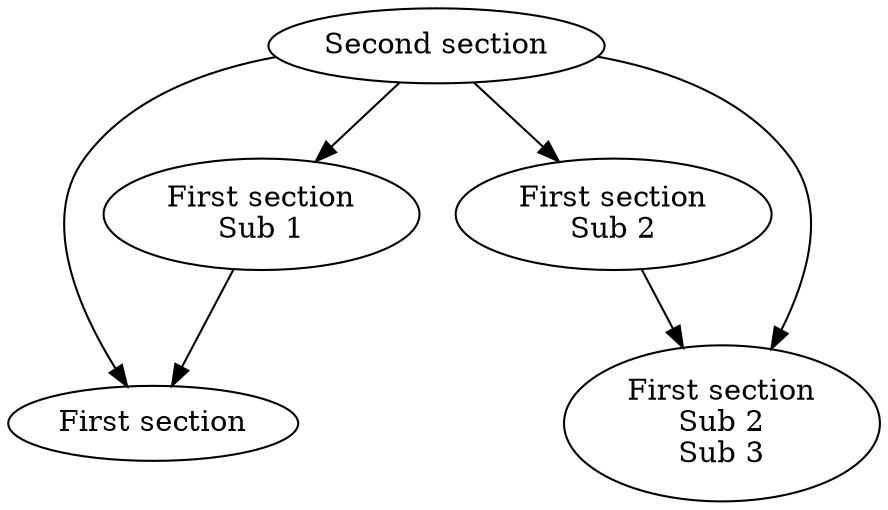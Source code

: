 digraph "input/titlePath.rst" {
	node [label="\N"];
	"first-section"	 [label="First section"];
	"second-section"	 [label="Second section"];
	"second-section" -> "first-section";
	"second-section" -> "sub-1";
	"second-section" -> "sub-2";
	"second-section" -> "sub-3";
	"sub-1"	 [label="First section\nSub 1"];
	"sub-1" -> "first-section";
	"sub-2"	 [label="First section\nSub 2"];
	"sub-2" -> "sub-3";
	"sub-3"	 [label="First section\nSub 2\nSub 3"];
}
